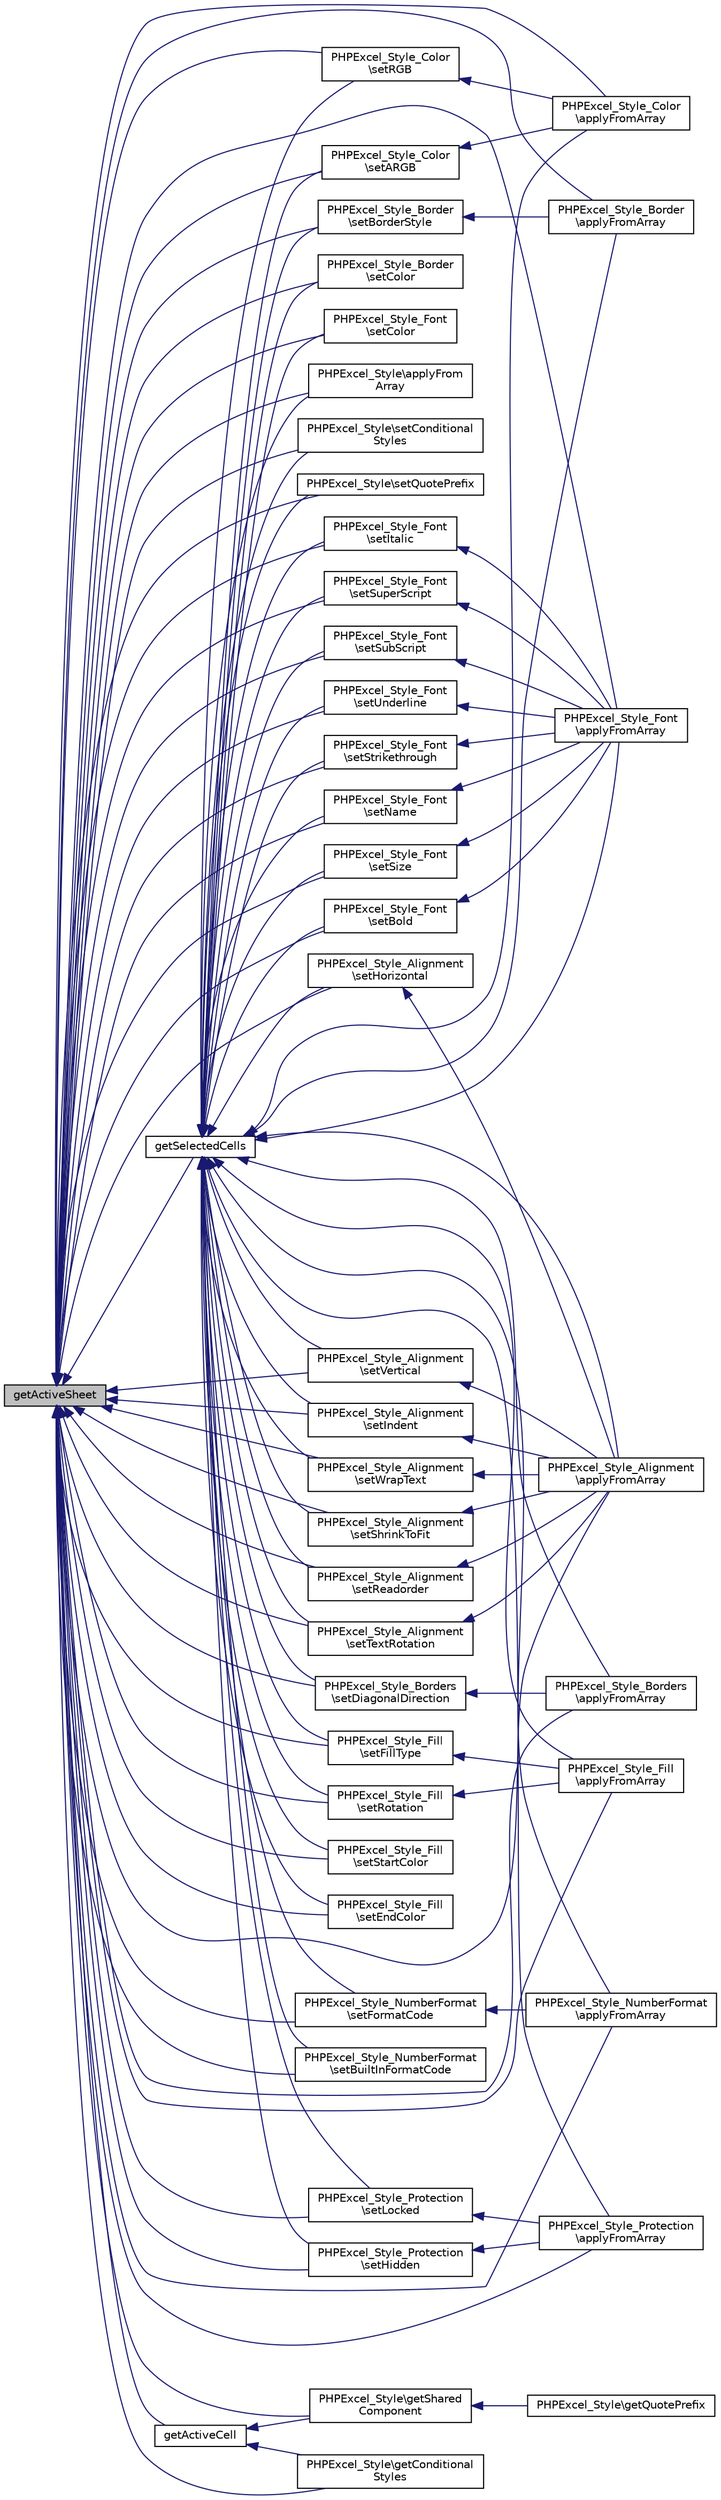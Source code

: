 digraph "getActiveSheet"
{
  edge [fontname="Helvetica",fontsize="10",labelfontname="Helvetica",labelfontsize="10"];
  node [fontname="Helvetica",fontsize="10",shape=record];
  rankdir="LR";
  Node13 [label="getActiveSheet",height=0.2,width=0.4,color="black", fillcolor="grey75", style="filled", fontcolor="black"];
  Node13 -> Node14 [dir="back",color="midnightblue",fontsize="10",style="solid",fontname="Helvetica"];
  Node14 [label="PHPExcel_Style_Color\l\\applyFromArray",height=0.2,width=0.4,color="black", fillcolor="white", style="filled",URL="$class_p_h_p_excel___style___color.html#adf38c8e6ab006ca15f50964882386acf"];
  Node13 -> Node15 [dir="back",color="midnightblue",fontsize="10",style="solid",fontname="Helvetica"];
  Node15 [label="PHPExcel_Style_Color\l\\setARGB",height=0.2,width=0.4,color="black", fillcolor="white", style="filled",URL="$class_p_h_p_excel___style___color.html#ac2bc3c2a3518cd30e4fce62b735dceba"];
  Node15 -> Node14 [dir="back",color="midnightblue",fontsize="10",style="solid",fontname="Helvetica"];
  Node13 -> Node16 [dir="back",color="midnightblue",fontsize="10",style="solid",fontname="Helvetica"];
  Node16 [label="PHPExcel_Style_Color\l\\setRGB",height=0.2,width=0.4,color="black", fillcolor="white", style="filled",URL="$class_p_h_p_excel___style___color.html#a4a872b4d45edfa66000f80a48f212f4e"];
  Node16 -> Node14 [dir="back",color="midnightblue",fontsize="10",style="solid",fontname="Helvetica"];
  Node13 -> Node17 [dir="back",color="midnightblue",fontsize="10",style="solid",fontname="Helvetica"];
  Node17 [label="PHPExcel_Style_Border\l\\applyFromArray",height=0.2,width=0.4,color="black", fillcolor="white", style="filled",URL="$class_p_h_p_excel___style___border.html#adf38c8e6ab006ca15f50964882386acf"];
  Node13 -> Node18 [dir="back",color="midnightblue",fontsize="10",style="solid",fontname="Helvetica"];
  Node18 [label="PHPExcel_Style_Border\l\\setBorderStyle",height=0.2,width=0.4,color="black", fillcolor="white", style="filled",URL="$class_p_h_p_excel___style___border.html#aeac3b4cc89836037c6dd6a21d3e55008"];
  Node18 -> Node17 [dir="back",color="midnightblue",fontsize="10",style="solid",fontname="Helvetica"];
  Node13 -> Node19 [dir="back",color="midnightblue",fontsize="10",style="solid",fontname="Helvetica"];
  Node19 [label="PHPExcel_Style_Border\l\\setColor",height=0.2,width=0.4,color="black", fillcolor="white", style="filled",URL="$class_p_h_p_excel___style___border.html#a2e21616c6d75a802075d93928542492f"];
  Node13 -> Node20 [dir="back",color="midnightblue",fontsize="10",style="solid",fontname="Helvetica"];
  Node20 [label="PHPExcel_Style_Font\l\\applyFromArray",height=0.2,width=0.4,color="black", fillcolor="white", style="filled",URL="$class_p_h_p_excel___style___font.html#adf38c8e6ab006ca15f50964882386acf"];
  Node13 -> Node21 [dir="back",color="midnightblue",fontsize="10",style="solid",fontname="Helvetica"];
  Node21 [label="PHPExcel_Style_Font\l\\setName",height=0.2,width=0.4,color="black", fillcolor="white", style="filled",URL="$class_p_h_p_excel___style___font.html#a460932b0f2807f36a072b16ad48d3f68"];
  Node21 -> Node20 [dir="back",color="midnightblue",fontsize="10",style="solid",fontname="Helvetica"];
  Node13 -> Node22 [dir="back",color="midnightblue",fontsize="10",style="solid",fontname="Helvetica"];
  Node22 [label="PHPExcel_Style_Font\l\\setSize",height=0.2,width=0.4,color="black", fillcolor="white", style="filled",URL="$class_p_h_p_excel___style___font.html#af7d20ec1920c484f055681dd18809c03"];
  Node22 -> Node20 [dir="back",color="midnightblue",fontsize="10",style="solid",fontname="Helvetica"];
  Node13 -> Node23 [dir="back",color="midnightblue",fontsize="10",style="solid",fontname="Helvetica"];
  Node23 [label="PHPExcel_Style_Font\l\\setBold",height=0.2,width=0.4,color="black", fillcolor="white", style="filled",URL="$class_p_h_p_excel___style___font.html#a34cc88047d0db4dc410b9b3739a8f6f4"];
  Node23 -> Node20 [dir="back",color="midnightblue",fontsize="10",style="solid",fontname="Helvetica"];
  Node13 -> Node24 [dir="back",color="midnightblue",fontsize="10",style="solid",fontname="Helvetica"];
  Node24 [label="PHPExcel_Style_Font\l\\setItalic",height=0.2,width=0.4,color="black", fillcolor="white", style="filled",URL="$class_p_h_p_excel___style___font.html#ad4f06bd8f88f8753b1bfebb1def01ebe"];
  Node24 -> Node20 [dir="back",color="midnightblue",fontsize="10",style="solid",fontname="Helvetica"];
  Node13 -> Node25 [dir="back",color="midnightblue",fontsize="10",style="solid",fontname="Helvetica"];
  Node25 [label="PHPExcel_Style_Font\l\\setSuperScript",height=0.2,width=0.4,color="black", fillcolor="white", style="filled",URL="$class_p_h_p_excel___style___font.html#a0c785d3a3d7728e1eee7066d1647fc59"];
  Node25 -> Node20 [dir="back",color="midnightblue",fontsize="10",style="solid",fontname="Helvetica"];
  Node13 -> Node26 [dir="back",color="midnightblue",fontsize="10",style="solid",fontname="Helvetica"];
  Node26 [label="PHPExcel_Style_Font\l\\setSubScript",height=0.2,width=0.4,color="black", fillcolor="white", style="filled",URL="$class_p_h_p_excel___style___font.html#a90b7a67cf60ac3b4e8848baee09daf68"];
  Node26 -> Node20 [dir="back",color="midnightblue",fontsize="10",style="solid",fontname="Helvetica"];
  Node13 -> Node27 [dir="back",color="midnightblue",fontsize="10",style="solid",fontname="Helvetica"];
  Node27 [label="PHPExcel_Style_Font\l\\setUnderline",height=0.2,width=0.4,color="black", fillcolor="white", style="filled",URL="$class_p_h_p_excel___style___font.html#a985ac5d8bb2b18fe324c835ed043f344"];
  Node27 -> Node20 [dir="back",color="midnightblue",fontsize="10",style="solid",fontname="Helvetica"];
  Node13 -> Node28 [dir="back",color="midnightblue",fontsize="10",style="solid",fontname="Helvetica"];
  Node28 [label="PHPExcel_Style_Font\l\\setStrikethrough",height=0.2,width=0.4,color="black", fillcolor="white", style="filled",URL="$class_p_h_p_excel___style___font.html#a0d04251585ddbc12d1bbbc5fe9760a29"];
  Node28 -> Node20 [dir="back",color="midnightblue",fontsize="10",style="solid",fontname="Helvetica"];
  Node13 -> Node29 [dir="back",color="midnightblue",fontsize="10",style="solid",fontname="Helvetica"];
  Node29 [label="PHPExcel_Style_Font\l\\setColor",height=0.2,width=0.4,color="black", fillcolor="white", style="filled",URL="$class_p_h_p_excel___style___font.html#a2e21616c6d75a802075d93928542492f"];
  Node13 -> Node30 [dir="back",color="midnightblue",fontsize="10",style="solid",fontname="Helvetica"];
  Node30 [label="PHPExcel_Style\\getShared\lComponent",height=0.2,width=0.4,color="black", fillcolor="white", style="filled",URL="$class_p_h_p_excel___style.html#a49e6e514d1dce7982e6864942bcb1f5d"];
  Node30 -> Node31 [dir="back",color="midnightblue",fontsize="10",style="solid",fontname="Helvetica"];
  Node31 [label="PHPExcel_Style\\getQuotePrefix",height=0.2,width=0.4,color="black", fillcolor="white", style="filled",URL="$class_p_h_p_excel___style.html#a3d22becf72513edc502f495601aac7f4"];
  Node13 -> Node32 [dir="back",color="midnightblue",fontsize="10",style="solid",fontname="Helvetica"];
  Node32 [label="PHPExcel_Style\\applyFrom\lArray",height=0.2,width=0.4,color="black", fillcolor="white", style="filled",URL="$class_p_h_p_excel___style.html#ae462ec85014ce8298383a7a491c14dbd"];
  Node13 -> Node33 [dir="back",color="midnightblue",fontsize="10",style="solid",fontname="Helvetica"];
  Node33 [label="PHPExcel_Style\\getConditional\lStyles",height=0.2,width=0.4,color="black", fillcolor="white", style="filled",URL="$class_p_h_p_excel___style.html#a7cc016df4a696059df2194df89f653f3"];
  Node13 -> Node34 [dir="back",color="midnightblue",fontsize="10",style="solid",fontname="Helvetica"];
  Node34 [label="PHPExcel_Style\\setConditional\lStyles",height=0.2,width=0.4,color="black", fillcolor="white", style="filled",URL="$class_p_h_p_excel___style.html#aaf9a16cff57a62524c01fdf93b23dc01"];
  Node13 -> Node35 [dir="back",color="midnightblue",fontsize="10",style="solid",fontname="Helvetica"];
  Node35 [label="PHPExcel_Style\\setQuotePrefix",height=0.2,width=0.4,color="black", fillcolor="white", style="filled",URL="$class_p_h_p_excel___style.html#ad1bbda53ea7648b145f6dc44c3c4613a"];
  Node13 -> Node36 [dir="back",color="midnightblue",fontsize="10",style="solid",fontname="Helvetica"];
  Node36 [label="PHPExcel_Style_Alignment\l\\applyFromArray",height=0.2,width=0.4,color="black", fillcolor="white", style="filled",URL="$class_p_h_p_excel___style___alignment.html#adf38c8e6ab006ca15f50964882386acf"];
  Node13 -> Node37 [dir="back",color="midnightblue",fontsize="10",style="solid",fontname="Helvetica"];
  Node37 [label="PHPExcel_Style_Alignment\l\\setHorizontal",height=0.2,width=0.4,color="black", fillcolor="white", style="filled",URL="$class_p_h_p_excel___style___alignment.html#a40dbe1adde5bbe53fc55e656dd239ddf"];
  Node37 -> Node36 [dir="back",color="midnightblue",fontsize="10",style="solid",fontname="Helvetica"];
  Node13 -> Node38 [dir="back",color="midnightblue",fontsize="10",style="solid",fontname="Helvetica"];
  Node38 [label="PHPExcel_Style_Alignment\l\\setVertical",height=0.2,width=0.4,color="black", fillcolor="white", style="filled",URL="$class_p_h_p_excel___style___alignment.html#a663177654f1a09a40b0e3654e9cbd867"];
  Node38 -> Node36 [dir="back",color="midnightblue",fontsize="10",style="solid",fontname="Helvetica"];
  Node13 -> Node39 [dir="back",color="midnightblue",fontsize="10",style="solid",fontname="Helvetica"];
  Node39 [label="PHPExcel_Style_Alignment\l\\setTextRotation",height=0.2,width=0.4,color="black", fillcolor="white", style="filled",URL="$class_p_h_p_excel___style___alignment.html#af87096d294fda3bae4c7f4d6c69ef64a"];
  Node39 -> Node36 [dir="back",color="midnightblue",fontsize="10",style="solid",fontname="Helvetica"];
  Node13 -> Node40 [dir="back",color="midnightblue",fontsize="10",style="solid",fontname="Helvetica"];
  Node40 [label="PHPExcel_Style_Alignment\l\\setWrapText",height=0.2,width=0.4,color="black", fillcolor="white", style="filled",URL="$class_p_h_p_excel___style___alignment.html#a224c074fa2958412ffb2c9d141d7d154"];
  Node40 -> Node36 [dir="back",color="midnightblue",fontsize="10",style="solid",fontname="Helvetica"];
  Node13 -> Node41 [dir="back",color="midnightblue",fontsize="10",style="solid",fontname="Helvetica"];
  Node41 [label="PHPExcel_Style_Alignment\l\\setShrinkToFit",height=0.2,width=0.4,color="black", fillcolor="white", style="filled",URL="$class_p_h_p_excel___style___alignment.html#a874e05447179c1cd15e864f4e9d43ab7"];
  Node41 -> Node36 [dir="back",color="midnightblue",fontsize="10",style="solid",fontname="Helvetica"];
  Node13 -> Node42 [dir="back",color="midnightblue",fontsize="10",style="solid",fontname="Helvetica"];
  Node42 [label="PHPExcel_Style_Alignment\l\\setIndent",height=0.2,width=0.4,color="black", fillcolor="white", style="filled",URL="$class_p_h_p_excel___style___alignment.html#a695d090aa64188c1ea1d8a16773942d4"];
  Node42 -> Node36 [dir="back",color="midnightblue",fontsize="10",style="solid",fontname="Helvetica"];
  Node13 -> Node43 [dir="back",color="midnightblue",fontsize="10",style="solid",fontname="Helvetica"];
  Node43 [label="PHPExcel_Style_Alignment\l\\setReadorder",height=0.2,width=0.4,color="black", fillcolor="white", style="filled",URL="$class_p_h_p_excel___style___alignment.html#a18eb0dcf0c60a265727ff694088cd258"];
  Node43 -> Node36 [dir="back",color="midnightblue",fontsize="10",style="solid",fontname="Helvetica"];
  Node13 -> Node44 [dir="back",color="midnightblue",fontsize="10",style="solid",fontname="Helvetica"];
  Node44 [label="PHPExcel_Style_Borders\l\\applyFromArray",height=0.2,width=0.4,color="black", fillcolor="white", style="filled",URL="$class_p_h_p_excel___style___borders.html#adf38c8e6ab006ca15f50964882386acf"];
  Node13 -> Node45 [dir="back",color="midnightblue",fontsize="10",style="solid",fontname="Helvetica"];
  Node45 [label="PHPExcel_Style_Borders\l\\setDiagonalDirection",height=0.2,width=0.4,color="black", fillcolor="white", style="filled",URL="$class_p_h_p_excel___style___borders.html#a28806db8649be9f7ccd4e36bccbc342d"];
  Node45 -> Node44 [dir="back",color="midnightblue",fontsize="10",style="solid",fontname="Helvetica"];
  Node13 -> Node46 [dir="back",color="midnightblue",fontsize="10",style="solid",fontname="Helvetica"];
  Node46 [label="PHPExcel_Style_Fill\l\\applyFromArray",height=0.2,width=0.4,color="black", fillcolor="white", style="filled",URL="$class_p_h_p_excel___style___fill.html#adf38c8e6ab006ca15f50964882386acf"];
  Node13 -> Node47 [dir="back",color="midnightblue",fontsize="10",style="solid",fontname="Helvetica"];
  Node47 [label="PHPExcel_Style_Fill\l\\setFillType",height=0.2,width=0.4,color="black", fillcolor="white", style="filled",URL="$class_p_h_p_excel___style___fill.html#a89d813acf599fe8062f42416c61ac179"];
  Node47 -> Node46 [dir="back",color="midnightblue",fontsize="10",style="solid",fontname="Helvetica"];
  Node13 -> Node48 [dir="back",color="midnightblue",fontsize="10",style="solid",fontname="Helvetica"];
  Node48 [label="PHPExcel_Style_Fill\l\\setRotation",height=0.2,width=0.4,color="black", fillcolor="white", style="filled",URL="$class_p_h_p_excel___style___fill.html#a6b6a94b3e7853399ee4e8b77185ef70c"];
  Node48 -> Node46 [dir="back",color="midnightblue",fontsize="10",style="solid",fontname="Helvetica"];
  Node13 -> Node49 [dir="back",color="midnightblue",fontsize="10",style="solid",fontname="Helvetica"];
  Node49 [label="PHPExcel_Style_Fill\l\\setStartColor",height=0.2,width=0.4,color="black", fillcolor="white", style="filled",URL="$class_p_h_p_excel___style___fill.html#a5e34f69f689c17b9640bc2a3ec9fc2f7"];
  Node13 -> Node50 [dir="back",color="midnightblue",fontsize="10",style="solid",fontname="Helvetica"];
  Node50 [label="PHPExcel_Style_Fill\l\\setEndColor",height=0.2,width=0.4,color="black", fillcolor="white", style="filled",URL="$class_p_h_p_excel___style___fill.html#a975ae237bc413956ee57df8b4b7bf322"];
  Node13 -> Node51 [dir="back",color="midnightblue",fontsize="10",style="solid",fontname="Helvetica"];
  Node51 [label="PHPExcel_Style_NumberFormat\l\\applyFromArray",height=0.2,width=0.4,color="black", fillcolor="white", style="filled",URL="$class_p_h_p_excel___style___number_format.html#adf38c8e6ab006ca15f50964882386acf"];
  Node13 -> Node52 [dir="back",color="midnightblue",fontsize="10",style="solid",fontname="Helvetica"];
  Node52 [label="PHPExcel_Style_NumberFormat\l\\setFormatCode",height=0.2,width=0.4,color="black", fillcolor="white", style="filled",URL="$class_p_h_p_excel___style___number_format.html#a7c8bc1ac53c2a0f71e80340622779448"];
  Node52 -> Node51 [dir="back",color="midnightblue",fontsize="10",style="solid",fontname="Helvetica"];
  Node13 -> Node53 [dir="back",color="midnightblue",fontsize="10",style="solid",fontname="Helvetica"];
  Node53 [label="PHPExcel_Style_NumberFormat\l\\setBuiltInFormatCode",height=0.2,width=0.4,color="black", fillcolor="white", style="filled",URL="$class_p_h_p_excel___style___number_format.html#ab867079278220d6b00b001a9f46d314c"];
  Node13 -> Node54 [dir="back",color="midnightblue",fontsize="10",style="solid",fontname="Helvetica"];
  Node54 [label="PHPExcel_Style_Protection\l\\applyFromArray",height=0.2,width=0.4,color="black", fillcolor="white", style="filled",URL="$class_p_h_p_excel___style___protection.html#adf38c8e6ab006ca15f50964882386acf"];
  Node13 -> Node55 [dir="back",color="midnightblue",fontsize="10",style="solid",fontname="Helvetica"];
  Node55 [label="PHPExcel_Style_Protection\l\\setLocked",height=0.2,width=0.4,color="black", fillcolor="white", style="filled",URL="$class_p_h_p_excel___style___protection.html#af52cd16841c46303d80e226b9509e72e"];
  Node55 -> Node54 [dir="back",color="midnightblue",fontsize="10",style="solid",fontname="Helvetica"];
  Node13 -> Node56 [dir="back",color="midnightblue",fontsize="10",style="solid",fontname="Helvetica"];
  Node56 [label="PHPExcel_Style_Protection\l\\setHidden",height=0.2,width=0.4,color="black", fillcolor="white", style="filled",URL="$class_p_h_p_excel___style___protection.html#ae5154e22a38feb43873fcd5f9ce6a660"];
  Node56 -> Node54 [dir="back",color="midnightblue",fontsize="10",style="solid",fontname="Helvetica"];
  Node13 -> Node57 [dir="back",color="midnightblue",fontsize="10",style="solid",fontname="Helvetica"];
  Node57 [label="getSelectedCells",height=0.2,width=0.4,color="black", fillcolor="white", style="filled",URL="$class_p_h_p_excel___style___supervisor.html#ab17aa77ef10e750a08120fbf6f965eb2"];
  Node57 -> Node14 [dir="back",color="midnightblue",fontsize="10",style="solid",fontname="Helvetica"];
  Node57 -> Node15 [dir="back",color="midnightblue",fontsize="10",style="solid",fontname="Helvetica"];
  Node57 -> Node16 [dir="back",color="midnightblue",fontsize="10",style="solid",fontname="Helvetica"];
  Node57 -> Node17 [dir="back",color="midnightblue",fontsize="10",style="solid",fontname="Helvetica"];
  Node57 -> Node18 [dir="back",color="midnightblue",fontsize="10",style="solid",fontname="Helvetica"];
  Node57 -> Node19 [dir="back",color="midnightblue",fontsize="10",style="solid",fontname="Helvetica"];
  Node57 -> Node20 [dir="back",color="midnightblue",fontsize="10",style="solid",fontname="Helvetica"];
  Node57 -> Node21 [dir="back",color="midnightblue",fontsize="10",style="solid",fontname="Helvetica"];
  Node57 -> Node22 [dir="back",color="midnightblue",fontsize="10",style="solid",fontname="Helvetica"];
  Node57 -> Node23 [dir="back",color="midnightblue",fontsize="10",style="solid",fontname="Helvetica"];
  Node57 -> Node24 [dir="back",color="midnightblue",fontsize="10",style="solid",fontname="Helvetica"];
  Node57 -> Node25 [dir="back",color="midnightblue",fontsize="10",style="solid",fontname="Helvetica"];
  Node57 -> Node26 [dir="back",color="midnightblue",fontsize="10",style="solid",fontname="Helvetica"];
  Node57 -> Node27 [dir="back",color="midnightblue",fontsize="10",style="solid",fontname="Helvetica"];
  Node57 -> Node28 [dir="back",color="midnightblue",fontsize="10",style="solid",fontname="Helvetica"];
  Node57 -> Node29 [dir="back",color="midnightblue",fontsize="10",style="solid",fontname="Helvetica"];
  Node57 -> Node32 [dir="back",color="midnightblue",fontsize="10",style="solid",fontname="Helvetica"];
  Node57 -> Node34 [dir="back",color="midnightblue",fontsize="10",style="solid",fontname="Helvetica"];
  Node57 -> Node35 [dir="back",color="midnightblue",fontsize="10",style="solid",fontname="Helvetica"];
  Node57 -> Node36 [dir="back",color="midnightblue",fontsize="10",style="solid",fontname="Helvetica"];
  Node57 -> Node37 [dir="back",color="midnightblue",fontsize="10",style="solid",fontname="Helvetica"];
  Node57 -> Node38 [dir="back",color="midnightblue",fontsize="10",style="solid",fontname="Helvetica"];
  Node57 -> Node39 [dir="back",color="midnightblue",fontsize="10",style="solid",fontname="Helvetica"];
  Node57 -> Node40 [dir="back",color="midnightblue",fontsize="10",style="solid",fontname="Helvetica"];
  Node57 -> Node41 [dir="back",color="midnightblue",fontsize="10",style="solid",fontname="Helvetica"];
  Node57 -> Node42 [dir="back",color="midnightblue",fontsize="10",style="solid",fontname="Helvetica"];
  Node57 -> Node43 [dir="back",color="midnightblue",fontsize="10",style="solid",fontname="Helvetica"];
  Node57 -> Node44 [dir="back",color="midnightblue",fontsize="10",style="solid",fontname="Helvetica"];
  Node57 -> Node45 [dir="back",color="midnightblue",fontsize="10",style="solid",fontname="Helvetica"];
  Node57 -> Node46 [dir="back",color="midnightblue",fontsize="10",style="solid",fontname="Helvetica"];
  Node57 -> Node47 [dir="back",color="midnightblue",fontsize="10",style="solid",fontname="Helvetica"];
  Node57 -> Node48 [dir="back",color="midnightblue",fontsize="10",style="solid",fontname="Helvetica"];
  Node57 -> Node49 [dir="back",color="midnightblue",fontsize="10",style="solid",fontname="Helvetica"];
  Node57 -> Node50 [dir="back",color="midnightblue",fontsize="10",style="solid",fontname="Helvetica"];
  Node57 -> Node51 [dir="back",color="midnightblue",fontsize="10",style="solid",fontname="Helvetica"];
  Node57 -> Node52 [dir="back",color="midnightblue",fontsize="10",style="solid",fontname="Helvetica"];
  Node57 -> Node53 [dir="back",color="midnightblue",fontsize="10",style="solid",fontname="Helvetica"];
  Node57 -> Node54 [dir="back",color="midnightblue",fontsize="10",style="solid",fontname="Helvetica"];
  Node57 -> Node55 [dir="back",color="midnightblue",fontsize="10",style="solid",fontname="Helvetica"];
  Node57 -> Node56 [dir="back",color="midnightblue",fontsize="10",style="solid",fontname="Helvetica"];
  Node13 -> Node58 [dir="back",color="midnightblue",fontsize="10",style="solid",fontname="Helvetica"];
  Node58 [label="getActiveCell",height=0.2,width=0.4,color="black", fillcolor="white", style="filled",URL="$class_p_h_p_excel___style___supervisor.html#aab4a3a7e448da9f1b47950783f6fa84f"];
  Node58 -> Node30 [dir="back",color="midnightblue",fontsize="10",style="solid",fontname="Helvetica"];
  Node58 -> Node33 [dir="back",color="midnightblue",fontsize="10",style="solid",fontname="Helvetica"];
}

